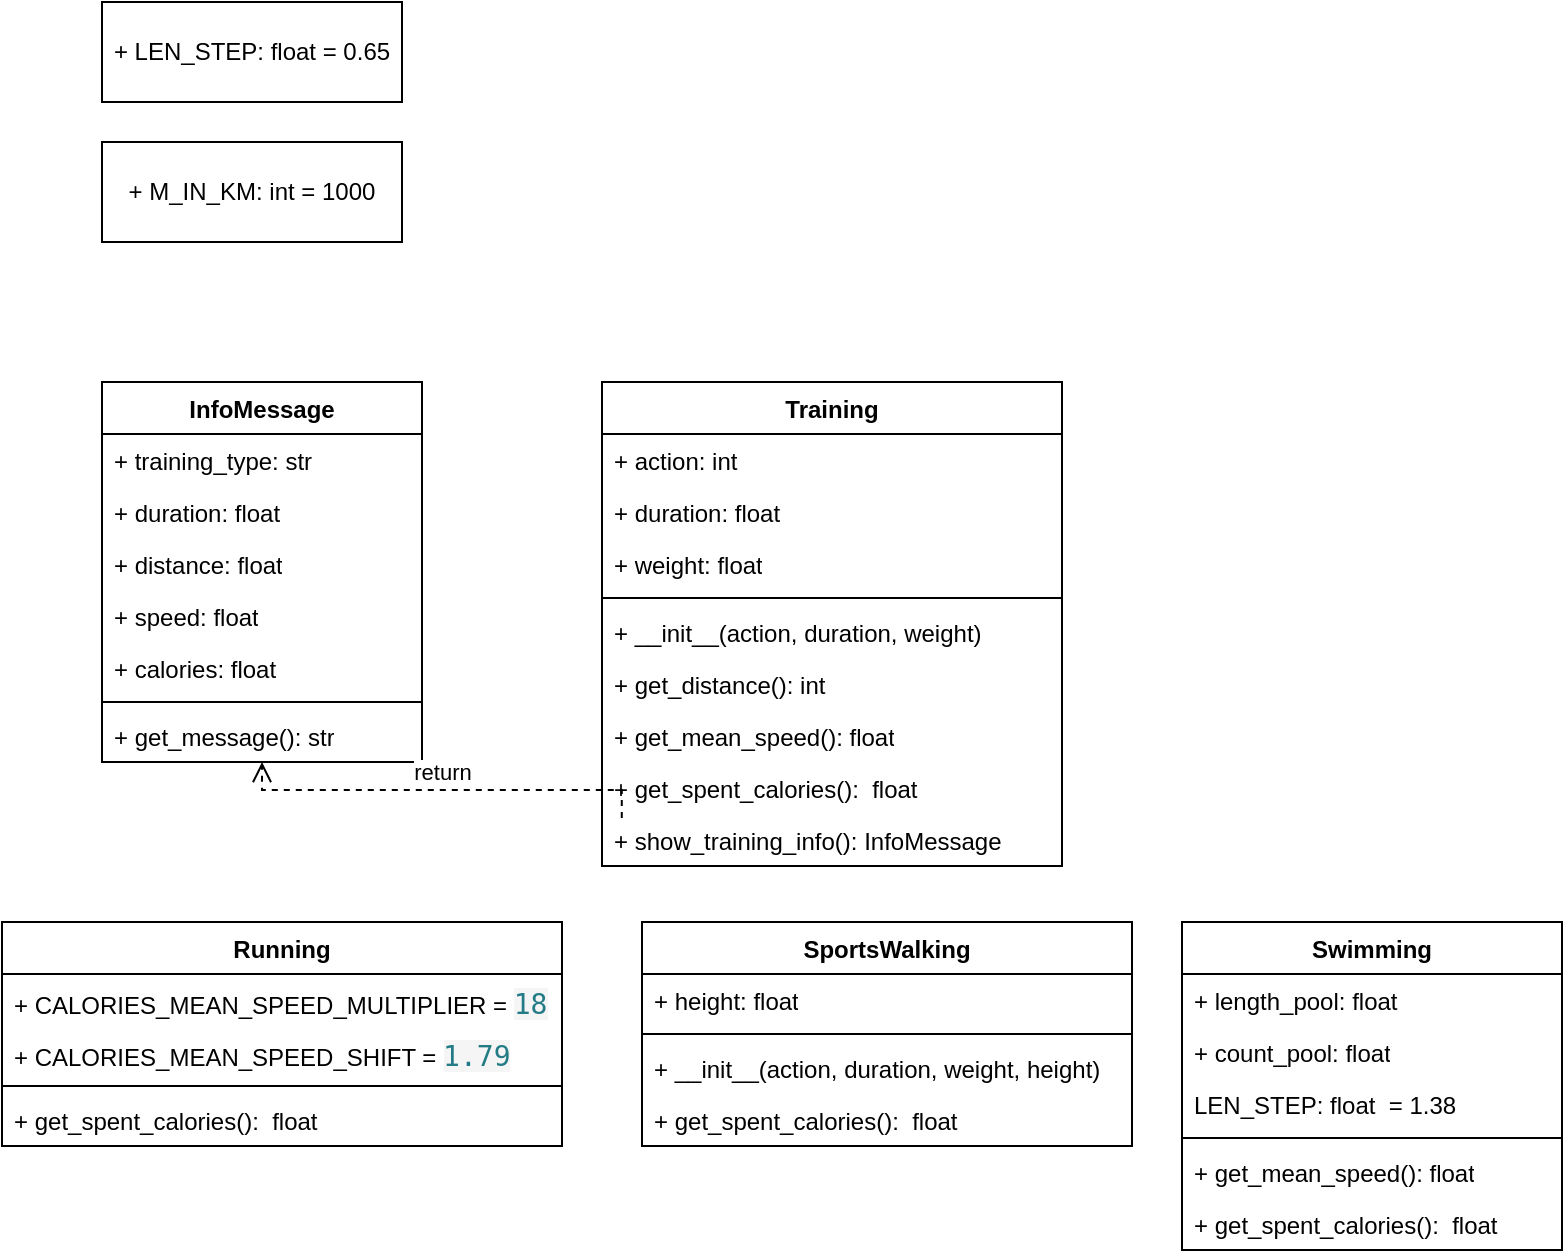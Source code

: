 <mxfile version="21.6.5" type="github">
  <diagram name="Страница 1" id="kfLF2REzB3H_7ifGnzV5">
    <mxGraphModel dx="994" dy="1754" grid="1" gridSize="10" guides="1" tooltips="1" connect="1" arrows="1" fold="1" page="1" pageScale="1" pageWidth="827" pageHeight="1169" math="0" shadow="0">
      <root>
        <mxCell id="0" />
        <mxCell id="1" parent="0" />
        <mxCell id="1kpUXQHdSp6A9Fut1k5Q-11" value="Training" style="swimlane;fontStyle=1;align=center;verticalAlign=top;childLayout=stackLayout;horizontal=1;startSize=26;horizontalStack=0;resizeParent=1;resizeParentMax=0;resizeLast=0;collapsible=1;marginBottom=0;whiteSpace=wrap;html=1;" vertex="1" parent="1">
          <mxGeometry x="310" y="70" width="230" height="242" as="geometry">
            <mxRectangle x="330" y="120" width="90" height="30" as="alternateBounds" />
          </mxGeometry>
        </mxCell>
        <mxCell id="1kpUXQHdSp6A9Fut1k5Q-14" value="+ action: int" style="text;strokeColor=none;fillColor=none;align=left;verticalAlign=top;spacingLeft=4;spacingRight=4;overflow=hidden;rotatable=0;points=[[0,0.5],[1,0.5]];portConstraint=eastwest;whiteSpace=wrap;html=1;" vertex="1" parent="1kpUXQHdSp6A9Fut1k5Q-11">
          <mxGeometry y="26" width="230" height="26" as="geometry" />
        </mxCell>
        <mxCell id="1kpUXQHdSp6A9Fut1k5Q-57" value="+ duration: float&lt;br&gt;" style="text;strokeColor=none;fillColor=none;align=left;verticalAlign=top;spacingLeft=4;spacingRight=4;overflow=hidden;rotatable=0;points=[[0,0.5],[1,0.5]];portConstraint=eastwest;whiteSpace=wrap;html=1;" vertex="1" parent="1kpUXQHdSp6A9Fut1k5Q-11">
          <mxGeometry y="52" width="230" height="26" as="geometry" />
        </mxCell>
        <mxCell id="1kpUXQHdSp6A9Fut1k5Q-58" value="+ weight: float" style="text;strokeColor=none;fillColor=none;align=left;verticalAlign=top;spacingLeft=4;spacingRight=4;overflow=hidden;rotatable=0;points=[[0,0.5],[1,0.5]];portConstraint=eastwest;whiteSpace=wrap;html=1;" vertex="1" parent="1kpUXQHdSp6A9Fut1k5Q-11">
          <mxGeometry y="78" width="230" height="26" as="geometry" />
        </mxCell>
        <mxCell id="1kpUXQHdSp6A9Fut1k5Q-13" value="" style="line;strokeWidth=1;fillColor=none;align=left;verticalAlign=middle;spacingTop=-1;spacingLeft=3;spacingRight=3;rotatable=0;labelPosition=right;points=[];portConstraint=eastwest;strokeColor=inherit;" vertex="1" parent="1kpUXQHdSp6A9Fut1k5Q-11">
          <mxGeometry y="104" width="230" height="8" as="geometry" />
        </mxCell>
        <mxCell id="1kpUXQHdSp6A9Fut1k5Q-56" value="+ __init__(action, duration, weight)" style="text;strokeColor=none;fillColor=none;align=left;verticalAlign=top;spacingLeft=4;spacingRight=4;overflow=hidden;rotatable=0;points=[[0,0.5],[1,0.5]];portConstraint=eastwest;whiteSpace=wrap;html=1;" vertex="1" parent="1kpUXQHdSp6A9Fut1k5Q-11">
          <mxGeometry y="112" width="230" height="26" as="geometry" />
        </mxCell>
        <mxCell id="1kpUXQHdSp6A9Fut1k5Q-59" value="+ get_distance(): int&lt;br&gt;" style="text;strokeColor=none;fillColor=none;align=left;verticalAlign=top;spacingLeft=4;spacingRight=4;overflow=hidden;rotatable=0;points=[[0,0.5],[1,0.5]];portConstraint=eastwest;whiteSpace=wrap;html=1;" vertex="1" parent="1kpUXQHdSp6A9Fut1k5Q-11">
          <mxGeometry y="138" width="230" height="26" as="geometry" />
        </mxCell>
        <mxCell id="1kpUXQHdSp6A9Fut1k5Q-20" value="+&amp;nbsp;get_mean_speed(): float" style="text;strokeColor=none;fillColor=none;align=left;verticalAlign=top;spacingLeft=4;spacingRight=4;overflow=hidden;rotatable=0;points=[[0,0.5],[1,0.5]];portConstraint=eastwest;whiteSpace=wrap;html=1;" vertex="1" parent="1kpUXQHdSp6A9Fut1k5Q-11">
          <mxGeometry y="164" width="230" height="26" as="geometry" />
        </mxCell>
        <mxCell id="1kpUXQHdSp6A9Fut1k5Q-21" value="+&amp;nbsp;get_spent_calories():&amp;nbsp; float" style="text;strokeColor=none;fillColor=none;align=left;verticalAlign=top;spacingLeft=4;spacingRight=4;overflow=hidden;rotatable=0;points=[[0,0.5],[1,0.5]];portConstraint=eastwest;whiteSpace=wrap;html=1;" vertex="1" parent="1kpUXQHdSp6A9Fut1k5Q-11">
          <mxGeometry y="190" width="230" height="26" as="geometry" />
        </mxCell>
        <mxCell id="1kpUXQHdSp6A9Fut1k5Q-23" value="+&amp;nbsp;show_training_info():&amp;nbsp;InfoMessage" style="text;strokeColor=none;fillColor=none;align=left;verticalAlign=top;spacingLeft=4;spacingRight=4;overflow=hidden;rotatable=0;points=[[0,0.5],[1,0.5]];portConstraint=eastwest;whiteSpace=wrap;html=1;" vertex="1" parent="1kpUXQHdSp6A9Fut1k5Q-11">
          <mxGeometry y="216" width="230" height="26" as="geometry" />
        </mxCell>
        <mxCell id="1kpUXQHdSp6A9Fut1k5Q-30" value="InfoMessage" style="swimlane;fontStyle=1;align=center;verticalAlign=top;childLayout=stackLayout;horizontal=1;startSize=26;horizontalStack=0;resizeParent=1;resizeParentMax=0;resizeLast=0;collapsible=1;marginBottom=0;whiteSpace=wrap;html=1;" vertex="1" parent="1">
          <mxGeometry x="60" y="70" width="160" height="190" as="geometry" />
        </mxCell>
        <mxCell id="1kpUXQHdSp6A9Fut1k5Q-37" value="+&amp;nbsp;training_type: str" style="text;strokeColor=none;fillColor=none;align=left;verticalAlign=top;spacingLeft=4;spacingRight=4;overflow=hidden;rotatable=0;points=[[0,0.5],[1,0.5]];portConstraint=eastwest;whiteSpace=wrap;html=1;" vertex="1" parent="1kpUXQHdSp6A9Fut1k5Q-30">
          <mxGeometry y="26" width="160" height="26" as="geometry" />
        </mxCell>
        <mxCell id="1kpUXQHdSp6A9Fut1k5Q-39" value="+&amp;nbsp;duration: float" style="text;strokeColor=none;fillColor=none;align=left;verticalAlign=top;spacingLeft=4;spacingRight=4;overflow=hidden;rotatable=0;points=[[0,0.5],[1,0.5]];portConstraint=eastwest;whiteSpace=wrap;html=1;" vertex="1" parent="1kpUXQHdSp6A9Fut1k5Q-30">
          <mxGeometry y="52" width="160" height="26" as="geometry" />
        </mxCell>
        <mxCell id="1kpUXQHdSp6A9Fut1k5Q-38" value="+ distance: float" style="text;strokeColor=none;fillColor=none;align=left;verticalAlign=top;spacingLeft=4;spacingRight=4;overflow=hidden;rotatable=0;points=[[0,0.5],[1,0.5]];portConstraint=eastwest;whiteSpace=wrap;html=1;" vertex="1" parent="1kpUXQHdSp6A9Fut1k5Q-30">
          <mxGeometry y="78" width="160" height="26" as="geometry" />
        </mxCell>
        <mxCell id="1kpUXQHdSp6A9Fut1k5Q-36" value="+&amp;nbsp;speed: float" style="text;strokeColor=none;fillColor=none;align=left;verticalAlign=top;spacingLeft=4;spacingRight=4;overflow=hidden;rotatable=0;points=[[0,0.5],[1,0.5]];portConstraint=eastwest;whiteSpace=wrap;html=1;" vertex="1" parent="1kpUXQHdSp6A9Fut1k5Q-30">
          <mxGeometry y="104" width="160" height="26" as="geometry" />
        </mxCell>
        <mxCell id="1kpUXQHdSp6A9Fut1k5Q-31" value="+&amp;nbsp;calories: float" style="text;strokeColor=none;fillColor=none;align=left;verticalAlign=top;spacingLeft=4;spacingRight=4;overflow=hidden;rotatable=0;points=[[0,0.5],[1,0.5]];portConstraint=eastwest;whiteSpace=wrap;html=1;" vertex="1" parent="1kpUXQHdSp6A9Fut1k5Q-30">
          <mxGeometry y="130" width="160" height="26" as="geometry" />
        </mxCell>
        <mxCell id="1kpUXQHdSp6A9Fut1k5Q-32" value="" style="line;strokeWidth=1;fillColor=none;align=left;verticalAlign=middle;spacingTop=-1;spacingLeft=3;spacingRight=3;rotatable=0;labelPosition=right;points=[];portConstraint=eastwest;strokeColor=inherit;" vertex="1" parent="1kpUXQHdSp6A9Fut1k5Q-30">
          <mxGeometry y="156" width="160" height="8" as="geometry" />
        </mxCell>
        <mxCell id="1kpUXQHdSp6A9Fut1k5Q-33" value="+&amp;nbsp;get_message(): str" style="text;strokeColor=none;fillColor=none;align=left;verticalAlign=top;spacingLeft=4;spacingRight=4;overflow=hidden;rotatable=0;points=[[0,0.5],[1,0.5]];portConstraint=eastwest;whiteSpace=wrap;html=1;" vertex="1" parent="1kpUXQHdSp6A9Fut1k5Q-30">
          <mxGeometry y="164" width="160" height="26" as="geometry" />
        </mxCell>
        <mxCell id="1kpUXQHdSp6A9Fut1k5Q-40" value="return" style="html=1;verticalAlign=bottom;endArrow=open;dashed=1;endSize=8;edgeStyle=elbowEdgeStyle;elbow=vertical;curved=0;rounded=0;exitX=0.043;exitY=0.077;exitDx=0;exitDy=0;exitPerimeter=0;" edge="1" parent="1" source="1kpUXQHdSp6A9Fut1k5Q-23" target="1kpUXQHdSp6A9Fut1k5Q-30">
          <mxGeometry relative="1" as="geometry">
            <mxPoint x="310" y="160" as="sourcePoint" />
            <mxPoint x="220" y="170" as="targetPoint" />
          </mxGeometry>
        </mxCell>
        <mxCell id="1kpUXQHdSp6A9Fut1k5Q-41" value="Running" style="swimlane;fontStyle=1;align=center;verticalAlign=top;childLayout=stackLayout;horizontal=1;startSize=26;horizontalStack=0;resizeParent=1;resizeParentMax=0;resizeLast=0;collapsible=1;marginBottom=0;whiteSpace=wrap;html=1;" vertex="1" parent="1">
          <mxGeometry x="10" y="340" width="280" height="112" as="geometry" />
        </mxCell>
        <mxCell id="1kpUXQHdSp6A9Fut1k5Q-61" value="+&amp;nbsp;CALORIES_MEAN_SPEED_MULTIPLIER = &lt;span style=&quot;box-sizing: inherit; color: rgb(35, 123, 134); font-family: Menlo, &amp;quot;Ubuntu Mono&amp;quot;, consolas, source-code-pro, monospace; font-size: 14px; background-color: rgb(245, 245, 245);&quot; class=&quot;hljs-number&quot;&gt;18&lt;/span&gt;" style="text;strokeColor=none;fillColor=none;align=left;verticalAlign=top;spacingLeft=4;spacingRight=4;overflow=hidden;rotatable=0;points=[[0,0.5],[1,0.5]];portConstraint=eastwest;whiteSpace=wrap;html=1;" vertex="1" parent="1kpUXQHdSp6A9Fut1k5Q-41">
          <mxGeometry y="26" width="280" height="26" as="geometry" />
        </mxCell>
        <mxCell id="1kpUXQHdSp6A9Fut1k5Q-42" value="+&amp;nbsp;CALORIES_MEAN_SPEED_SHIFT = &lt;span style=&quot;box-sizing: inherit; color: rgb(35, 123, 134); font-family: Menlo, &amp;quot;Ubuntu Mono&amp;quot;, consolas, source-code-pro, monospace; font-size: 14px; background-color: rgb(245, 245, 245);&quot; class=&quot;hljs-number&quot;&gt;1.79&lt;/span&gt;" style="text;strokeColor=none;fillColor=none;align=left;verticalAlign=top;spacingLeft=4;spacingRight=4;overflow=hidden;rotatable=0;points=[[0,0.5],[1,0.5]];portConstraint=eastwest;whiteSpace=wrap;html=1;" vertex="1" parent="1kpUXQHdSp6A9Fut1k5Q-41">
          <mxGeometry y="52" width="280" height="26" as="geometry" />
        </mxCell>
        <mxCell id="1kpUXQHdSp6A9Fut1k5Q-43" value="" style="line;strokeWidth=1;fillColor=none;align=left;verticalAlign=middle;spacingTop=-1;spacingLeft=3;spacingRight=3;rotatable=0;labelPosition=right;points=[];portConstraint=eastwest;strokeColor=inherit;" vertex="1" parent="1kpUXQHdSp6A9Fut1k5Q-41">
          <mxGeometry y="78" width="280" height="8" as="geometry" />
        </mxCell>
        <mxCell id="1kpUXQHdSp6A9Fut1k5Q-44" value="+&amp;nbsp;get_spent_calories():&amp;nbsp; float" style="text;strokeColor=none;fillColor=none;align=left;verticalAlign=top;spacingLeft=4;spacingRight=4;overflow=hidden;rotatable=0;points=[[0,0.5],[1,0.5]];portConstraint=eastwest;whiteSpace=wrap;html=1;" vertex="1" parent="1kpUXQHdSp6A9Fut1k5Q-41">
          <mxGeometry y="86" width="280" height="26" as="geometry" />
        </mxCell>
        <mxCell id="1kpUXQHdSp6A9Fut1k5Q-45" value="SportsWalking" style="swimlane;fontStyle=1;align=center;verticalAlign=top;childLayout=stackLayout;horizontal=1;startSize=26;horizontalStack=0;resizeParent=1;resizeParentMax=0;resizeLast=0;collapsible=1;marginBottom=0;whiteSpace=wrap;html=1;" vertex="1" parent="1">
          <mxGeometry x="330" y="340" width="245" height="112" as="geometry" />
        </mxCell>
        <mxCell id="1kpUXQHdSp6A9Fut1k5Q-46" value="+&amp;nbsp;height: float" style="text;strokeColor=none;fillColor=none;align=left;verticalAlign=top;spacingLeft=4;spacingRight=4;overflow=hidden;rotatable=0;points=[[0,0.5],[1,0.5]];portConstraint=eastwest;whiteSpace=wrap;html=1;" vertex="1" parent="1kpUXQHdSp6A9Fut1k5Q-45">
          <mxGeometry y="26" width="245" height="26" as="geometry" />
        </mxCell>
        <mxCell id="1kpUXQHdSp6A9Fut1k5Q-47" value="" style="line;strokeWidth=1;fillColor=none;align=left;verticalAlign=middle;spacingTop=-1;spacingLeft=3;spacingRight=3;rotatable=0;labelPosition=right;points=[];portConstraint=eastwest;strokeColor=inherit;" vertex="1" parent="1kpUXQHdSp6A9Fut1k5Q-45">
          <mxGeometry y="52" width="245" height="8" as="geometry" />
        </mxCell>
        <mxCell id="1kpUXQHdSp6A9Fut1k5Q-48" value="+ __init__(action, duration, weight, height)" style="text;strokeColor=none;fillColor=none;align=left;verticalAlign=top;spacingLeft=4;spacingRight=4;overflow=hidden;rotatable=0;points=[[0,0.5],[1,0.5]];portConstraint=eastwest;whiteSpace=wrap;html=1;" vertex="1" parent="1kpUXQHdSp6A9Fut1k5Q-45">
          <mxGeometry y="60" width="245" height="26" as="geometry" />
        </mxCell>
        <mxCell id="1kpUXQHdSp6A9Fut1k5Q-64" value="+&amp;nbsp;get_spent_calories():&amp;nbsp; float" style="text;strokeColor=none;fillColor=none;align=left;verticalAlign=top;spacingLeft=4;spacingRight=4;overflow=hidden;rotatable=0;points=[[0,0.5],[1,0.5]];portConstraint=eastwest;whiteSpace=wrap;html=1;" vertex="1" parent="1kpUXQHdSp6A9Fut1k5Q-45">
          <mxGeometry y="86" width="245" height="26" as="geometry" />
        </mxCell>
        <mxCell id="1kpUXQHdSp6A9Fut1k5Q-49" value="Swimming" style="swimlane;fontStyle=1;align=center;verticalAlign=top;childLayout=stackLayout;horizontal=1;startSize=26;horizontalStack=0;resizeParent=1;resizeParentMax=0;resizeLast=0;collapsible=1;marginBottom=0;whiteSpace=wrap;html=1;direction=east;" vertex="1" parent="1">
          <mxGeometry x="600" y="340" width="190" height="164" as="geometry" />
        </mxCell>
        <mxCell id="1kpUXQHdSp6A9Fut1k5Q-50" value="+&amp;nbsp;length_pool: float" style="text;strokeColor=none;fillColor=none;align=left;verticalAlign=top;spacingLeft=4;spacingRight=4;overflow=hidden;rotatable=0;points=[[0,0.5],[1,0.5]];portConstraint=eastwest;whiteSpace=wrap;html=1;" vertex="1" parent="1kpUXQHdSp6A9Fut1k5Q-49">
          <mxGeometry y="26" width="190" height="26" as="geometry" />
        </mxCell>
        <mxCell id="1kpUXQHdSp6A9Fut1k5Q-65" value="+&amp;nbsp;count_pool: float" style="text;strokeColor=none;fillColor=none;align=left;verticalAlign=top;spacingLeft=4;spacingRight=4;overflow=hidden;rotatable=0;points=[[0,0.5],[1,0.5]];portConstraint=eastwest;whiteSpace=wrap;html=1;" vertex="1" parent="1kpUXQHdSp6A9Fut1k5Q-49">
          <mxGeometry y="52" width="190" height="26" as="geometry" />
        </mxCell>
        <mxCell id="1kpUXQHdSp6A9Fut1k5Q-67" value="LEN_STEP: float&amp;nbsp; =&amp;nbsp;1.38" style="text;strokeColor=none;fillColor=none;align=left;verticalAlign=top;spacingLeft=4;spacingRight=4;overflow=hidden;rotatable=0;points=[[0,0.5],[1,0.5]];portConstraint=eastwest;whiteSpace=wrap;html=1;" vertex="1" parent="1kpUXQHdSp6A9Fut1k5Q-49">
          <mxGeometry y="78" width="190" height="26" as="geometry" />
        </mxCell>
        <mxCell id="1kpUXQHdSp6A9Fut1k5Q-51" value="" style="line;strokeWidth=1;fillColor=none;align=left;verticalAlign=middle;spacingTop=-1;spacingLeft=3;spacingRight=3;rotatable=0;labelPosition=right;points=[];portConstraint=eastwest;strokeColor=inherit;" vertex="1" parent="1kpUXQHdSp6A9Fut1k5Q-49">
          <mxGeometry y="104" width="190" height="8" as="geometry" />
        </mxCell>
        <mxCell id="1kpUXQHdSp6A9Fut1k5Q-52" value="+&amp;nbsp;get_mean_speed(): float" style="text;strokeColor=none;fillColor=none;align=left;verticalAlign=top;spacingLeft=4;spacingRight=4;overflow=hidden;rotatable=0;points=[[0,0.5],[1,0.5]];portConstraint=eastwest;whiteSpace=wrap;html=1;" vertex="1" parent="1kpUXQHdSp6A9Fut1k5Q-49">
          <mxGeometry y="112" width="190" height="26" as="geometry" />
        </mxCell>
        <mxCell id="1kpUXQHdSp6A9Fut1k5Q-66" value="+&amp;nbsp;get_spent_calories():&amp;nbsp; float" style="text;strokeColor=none;fillColor=none;align=left;verticalAlign=top;spacingLeft=4;spacingRight=4;overflow=hidden;rotatable=0;points=[[0,0.5],[1,0.5]];portConstraint=eastwest;whiteSpace=wrap;html=1;" vertex="1" parent="1kpUXQHdSp6A9Fut1k5Q-49">
          <mxGeometry y="138" width="190" height="26" as="geometry" />
        </mxCell>
        <mxCell id="1kpUXQHdSp6A9Fut1k5Q-68" value="+&amp;nbsp;LEN_STEP: float = 0.65" style="html=1;whiteSpace=wrap;" vertex="1" parent="1">
          <mxGeometry x="60" y="-120" width="150" height="50" as="geometry" />
        </mxCell>
        <mxCell id="1kpUXQHdSp6A9Fut1k5Q-69" value="+&amp;nbsp;M_IN_KM: int = 1000" style="html=1;whiteSpace=wrap;" vertex="1" parent="1">
          <mxGeometry x="60" y="-50" width="150" height="50" as="geometry" />
        </mxCell>
      </root>
    </mxGraphModel>
  </diagram>
</mxfile>
